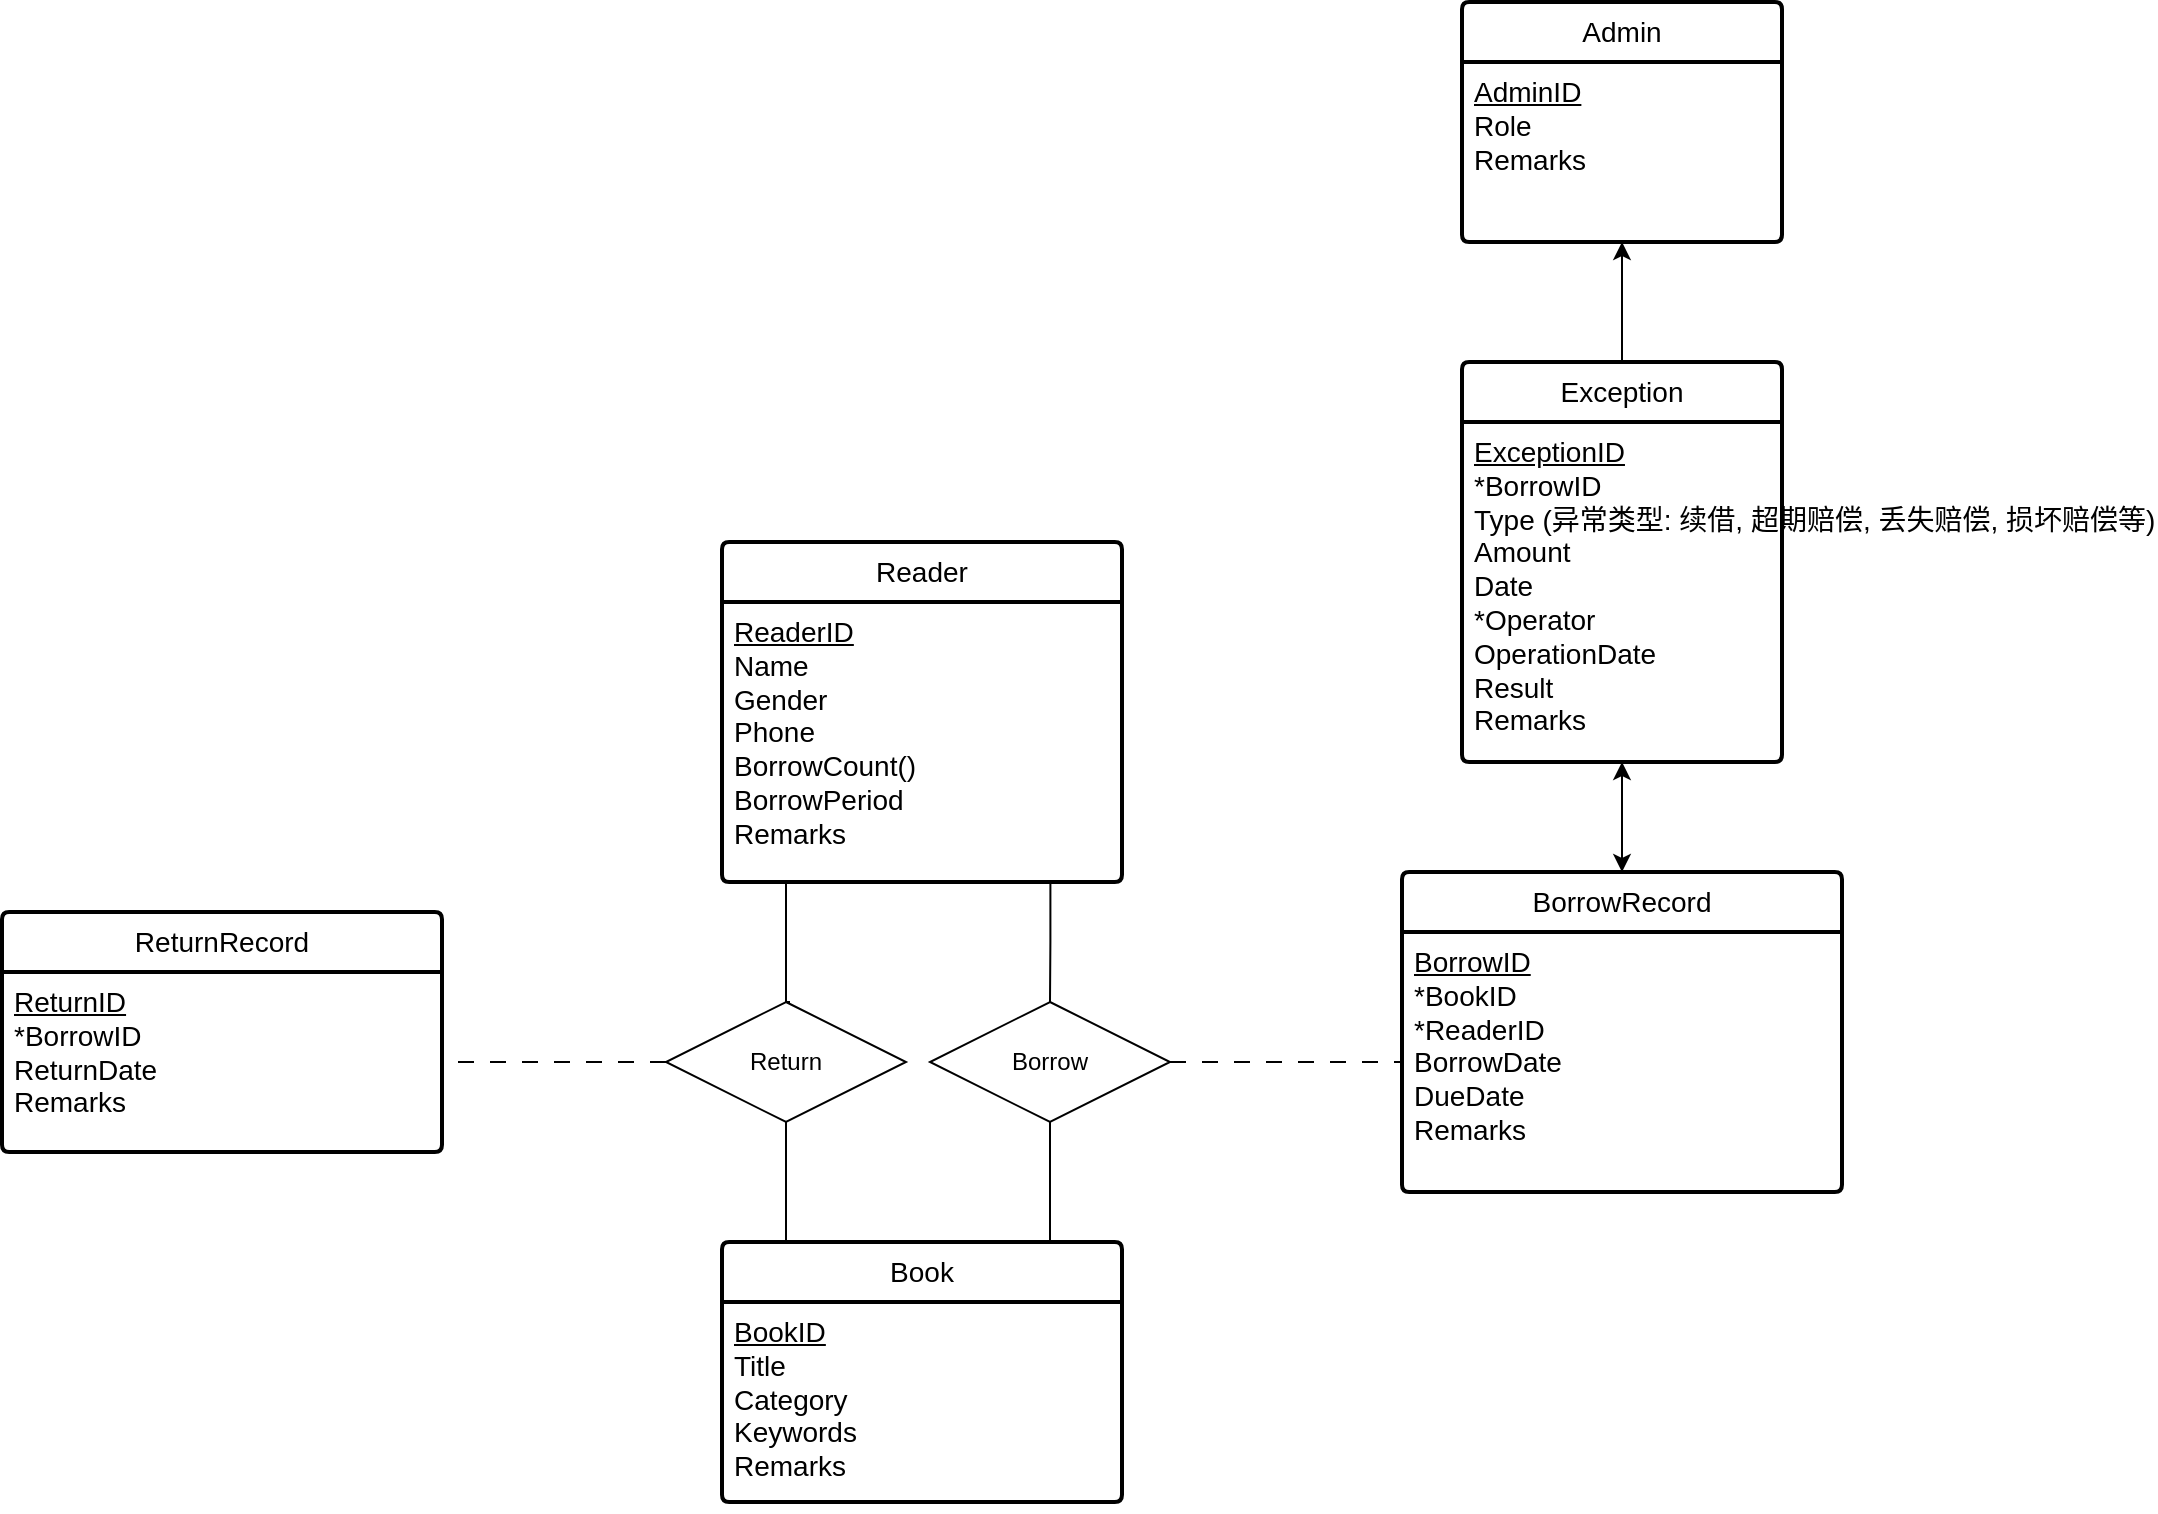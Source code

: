 <mxfile version="25.0.1">
  <diagram name="第 1 页" id="e6M-VB0sTWYDbAhcyruc">
    <mxGraphModel dx="2040" dy="1830" grid="1" gridSize="10" guides="1" tooltips="1" connect="1" arrows="1" fold="1" page="1" pageScale="1" pageWidth="827" pageHeight="1169" background="#ffffff" math="0" shadow="0">
      <root>
        <mxCell id="0" />
        <mxCell id="1" parent="0" />
        <mxCell id="42zim9xsgLE1wcnG_F0--1" value="Reader" style="swimlane;childLayout=stackLayout;horizontal=1;startSize=30;horizontalStack=0;rounded=1;fontSize=14;fontStyle=0;strokeWidth=2;resizeParent=0;resizeLast=1;shadow=0;dashed=0;align=center;arcSize=4;whiteSpace=wrap;html=1;swimlaneLine=1;" parent="1" vertex="1">
          <mxGeometry x="80" y="70" width="200" height="170" as="geometry">
            <mxRectangle x="80" y="130" width="80" height="30" as="alternateBounds" />
          </mxGeometry>
        </mxCell>
        <mxCell id="42zim9xsgLE1wcnG_F0--2" value="&lt;div&gt;&lt;span style=&quot;font-size: 14px;&quot;&gt;&lt;u&gt;ReaderID&lt;/u&gt;&lt;/span&gt;&lt;/div&gt;&lt;div&gt;&lt;span style=&quot;font-size: 14px;&quot;&gt;Name&lt;/span&gt;&lt;/div&gt;&lt;div&gt;&lt;span style=&quot;font-size: 14px;&quot;&gt;Gender&lt;/span&gt;&lt;/div&gt;&lt;div&gt;&lt;span style=&quot;font-size: 14px;&quot;&gt;Phone&lt;/span&gt;&lt;/div&gt;&lt;div&gt;&lt;span style=&quot;font-size: 14px;&quot;&gt;BorrowCount()&lt;/span&gt;&lt;/div&gt;&lt;div&gt;&lt;span style=&quot;font-size: 14px;&quot;&gt;BorrowPeriod&lt;/span&gt;&lt;/div&gt;&lt;div&gt;&lt;span style=&quot;font-size: 14px;&quot;&gt;Remarks&lt;/span&gt;&lt;/div&gt;" style="align=left;strokeColor=none;fillColor=none;spacingLeft=4;fontSize=12;verticalAlign=top;resizable=0;rotatable=0;part=1;html=1;" parent="42zim9xsgLE1wcnG_F0--1" vertex="1">
          <mxGeometry y="30" width="200" height="140" as="geometry" />
        </mxCell>
        <mxCell id="42zim9xsgLE1wcnG_F0--11" style="edgeStyle=orthogonalEdgeStyle;rounded=0;orthogonalLoop=1;jettySize=auto;html=1;exitX=0.5;exitY=1;exitDx=0;exitDy=0;entryX=0.5;entryY=0;entryDx=0;entryDy=0;endArrow=none;endFill=0;" parent="1" source="42zim9xsgLE1wcnG_F0--3" target="42zim9xsgLE1wcnG_F0--8" edge="1">
          <mxGeometry relative="1" as="geometry">
            <Array as="points">
              <mxPoint x="244" y="420" />
            </Array>
          </mxGeometry>
        </mxCell>
        <mxCell id="fZOJicUxICWee5noGRoj-6" style="edgeStyle=orthogonalEdgeStyle;rounded=0;orthogonalLoop=1;jettySize=auto;html=1;endArrow=none;endFill=0;dashed=1;dashPattern=8 8;" parent="1" source="42zim9xsgLE1wcnG_F0--3" target="fZOJicUxICWee5noGRoj-3" edge="1">
          <mxGeometry relative="1" as="geometry" />
        </mxCell>
        <mxCell id="fZOJicUxICWee5noGRoj-14" style="edgeStyle=orthogonalEdgeStyle;rounded=0;orthogonalLoop=1;jettySize=auto;html=1;endArrow=none;endFill=0;dashed=1;dashPattern=8 8;" parent="1" source="fZOJicUxICWee5noGRoj-15" target="fZOJicUxICWee5noGRoj-8" edge="1">
          <mxGeometry relative="1" as="geometry" />
        </mxCell>
        <mxCell id="42zim9xsgLE1wcnG_F0--3" value="Borrow" style="shape=rhombus;perimeter=rhombusPerimeter;whiteSpace=wrap;html=1;align=center;" parent="1" vertex="1">
          <mxGeometry x="184" y="300" width="120" height="60" as="geometry" />
        </mxCell>
        <mxCell id="42zim9xsgLE1wcnG_F0--4" style="edgeStyle=orthogonalEdgeStyle;rounded=0;orthogonalLoop=1;jettySize=auto;html=1;endArrow=none;endFill=0;exitX=0.821;exitY=0.999;exitDx=0;exitDy=0;exitPerimeter=0;" parent="1" source="42zim9xsgLE1wcnG_F0--2" target="42zim9xsgLE1wcnG_F0--3" edge="1">
          <mxGeometry relative="1" as="geometry" />
        </mxCell>
        <mxCell id="42zim9xsgLE1wcnG_F0--8" value="Book" style="swimlane;childLayout=stackLayout;horizontal=1;startSize=30;horizontalStack=0;rounded=1;fontSize=14;fontStyle=0;strokeWidth=2;resizeParent=0;resizeLast=1;shadow=0;dashed=0;align=center;arcSize=4;whiteSpace=wrap;html=1;swimlaneLine=1;" parent="1" vertex="1">
          <mxGeometry x="80" y="420" width="200" height="130" as="geometry" />
        </mxCell>
        <mxCell id="42zim9xsgLE1wcnG_F0--9" value="&lt;div&gt;&lt;span style=&quot;font-size: 14px;&quot;&gt;&lt;u&gt;BookID&lt;/u&gt;&lt;/span&gt;&lt;/div&gt;&lt;div&gt;&lt;span style=&quot;font-size: 14px;&quot;&gt;Title&lt;/span&gt;&lt;/div&gt;&lt;div&gt;&lt;span style=&quot;font-size: 14px;&quot;&gt;Category&lt;/span&gt;&lt;/div&gt;&lt;div&gt;&lt;span style=&quot;font-size: 14px;&quot;&gt;Keywords&lt;/span&gt;&lt;/div&gt;&lt;div&gt;&lt;span style=&quot;font-size: 14px;&quot;&gt;Remarks&lt;/span&gt;&lt;/div&gt;&lt;div&gt;&lt;br&gt;&lt;/div&gt;" style="align=left;strokeColor=none;fillColor=none;spacingLeft=4;fontSize=12;verticalAlign=top;resizable=0;rotatable=0;part=1;html=1;" parent="42zim9xsgLE1wcnG_F0--8" vertex="1">
          <mxGeometry y="30" width="200" height="100" as="geometry" />
        </mxCell>
        <mxCell id="kwGbHTlabIlmHMgfq3z8-15" style="edgeStyle=orthogonalEdgeStyle;rounded=0;orthogonalLoop=1;jettySize=auto;html=1;entryX=0.5;entryY=1;entryDx=0;entryDy=0;startArrow=classic;startFill=1;" edge="1" parent="1" source="fZOJicUxICWee5noGRoj-2" target="fZOJicUxICWee5noGRoj-11">
          <mxGeometry relative="1" as="geometry" />
        </mxCell>
        <mxCell id="fZOJicUxICWee5noGRoj-2" value="BorrowRecord" style="swimlane;childLayout=stackLayout;horizontal=1;startSize=30;horizontalStack=0;rounded=1;fontSize=14;fontStyle=0;strokeWidth=2;resizeParent=0;resizeLast=1;shadow=0;dashed=0;align=center;arcSize=4;whiteSpace=wrap;html=1;" parent="1" vertex="1">
          <mxGeometry x="420" y="235" width="220" height="160" as="geometry" />
        </mxCell>
        <mxCell id="fZOJicUxICWee5noGRoj-3" value="&lt;div&gt;&lt;div&gt;&lt;span style=&quot;font-size: 14px;&quot;&gt;&lt;u&gt;BorrowID&lt;/u&gt;&lt;/span&gt;&lt;/div&gt;&lt;div&gt;&lt;span style=&quot;font-size: 14px;&quot;&gt;*BookID&lt;/span&gt;&lt;/div&gt;&lt;div&gt;&lt;span style=&quot;font-size: 14px;&quot;&gt;*ReaderID&lt;/span&gt;&lt;/div&gt;&lt;div&gt;&lt;span style=&quot;font-size: 14px;&quot;&gt;BorrowDate&lt;/span&gt;&lt;/div&gt;&lt;div&gt;&lt;span style=&quot;font-size: 14px;&quot;&gt;DueDate&lt;/span&gt;&lt;/div&gt;&lt;div&gt;&lt;span style=&quot;font-size: 14px;&quot;&gt;Remarks&lt;/span&gt;&lt;/div&gt;&lt;/div&gt;" style="align=left;strokeColor=none;fillColor=none;spacingLeft=4;fontSize=12;verticalAlign=top;resizable=0;rotatable=0;part=1;html=1;" parent="fZOJicUxICWee5noGRoj-2" vertex="1">
          <mxGeometry y="30" width="220" height="130" as="geometry" />
        </mxCell>
        <mxCell id="fZOJicUxICWee5noGRoj-7" value="ReturnRecord" style="swimlane;childLayout=stackLayout;horizontal=1;startSize=30;horizontalStack=0;rounded=1;fontSize=14;fontStyle=0;strokeWidth=2;resizeParent=0;resizeLast=1;shadow=0;dashed=0;align=center;arcSize=4;whiteSpace=wrap;html=1;" parent="1" vertex="1">
          <mxGeometry x="-280" y="255" width="220" height="120" as="geometry" />
        </mxCell>
        <mxCell id="fZOJicUxICWee5noGRoj-8" value="&lt;div&gt;&lt;span style=&quot;font-size: 14px;&quot;&gt;&lt;u&gt;ReturnID&lt;/u&gt;&lt;/span&gt;&lt;/div&gt;&lt;div&gt;&lt;span style=&quot;font-size: 14px;&quot;&gt;*BorrowID&lt;/span&gt;&lt;/div&gt;&lt;div&gt;&lt;span style=&quot;font-size: 14px;&quot;&gt;ReturnDate&lt;/span&gt;&lt;/div&gt;&lt;div&gt;&lt;span style=&quot;font-size: 14px;&quot;&gt;Remarks&lt;/span&gt;&lt;/div&gt;&lt;div&gt;&lt;br&gt;&lt;/div&gt;" style="align=left;strokeColor=none;fillColor=none;spacingLeft=4;fontSize=12;verticalAlign=top;resizable=0;rotatable=0;part=1;html=1;" parent="fZOJicUxICWee5noGRoj-7" vertex="1">
          <mxGeometry y="30" width="220" height="90" as="geometry" />
        </mxCell>
        <mxCell id="fZOJicUxICWee5noGRoj-10" value="Exception" style="swimlane;childLayout=stackLayout;horizontal=1;startSize=30;horizontalStack=0;rounded=1;fontSize=14;fontStyle=0;strokeWidth=2;resizeParent=0;resizeLast=1;shadow=0;dashed=0;align=center;arcSize=4;whiteSpace=wrap;html=1;" parent="1" vertex="1">
          <mxGeometry x="450" y="-20" width="160" height="200" as="geometry" />
        </mxCell>
        <mxCell id="fZOJicUxICWee5noGRoj-11" value="&lt;div&gt;&lt;div&gt;&lt;font style=&quot;font-size: 14px;&quot;&gt;&lt;u&gt;ExceptionID&lt;/u&gt;&lt;/font&gt;&lt;/div&gt;&lt;div&gt;&lt;font style=&quot;font-size: 14px;&quot;&gt;*BorrowID&lt;/font&gt;&lt;/div&gt;&lt;div&gt;&lt;font style=&quot;font-size: 14px;&quot;&gt;Type (异常类型: 续借, 超期赔偿, 丢失赔偿, 损坏赔偿等)&lt;/font&gt;&lt;/div&gt;&lt;div&gt;&lt;font style=&quot;font-size: 14px;&quot;&gt;Amount&lt;/font&gt;&lt;/div&gt;&lt;div&gt;&lt;font style=&quot;font-size: 14px;&quot;&gt;Date&lt;/font&gt;&lt;/div&gt;&lt;div&gt;&lt;font style=&quot;font-size: 14px;&quot;&gt;&lt;div style=&quot;font-size: 12px;&quot;&gt;&lt;span style=&quot;font-size: 14px;&quot;&gt;*Operator&lt;/span&gt;&lt;/div&gt;&lt;div style=&quot;font-size: 12px;&quot;&gt;&lt;span style=&quot;font-size: 14px;&quot;&gt;OperationDate&lt;/span&gt;&lt;/div&gt;&lt;/font&gt;&lt;/div&gt;&lt;div&gt;&lt;font style=&quot;font-size: 14px;&quot;&gt;Result&lt;/font&gt;&lt;/div&gt;&lt;div&gt;&lt;font style=&quot;font-size: 14px;&quot;&gt;Remarks&lt;/font&gt;&lt;/div&gt;&lt;/div&gt;&lt;div&gt;&lt;br&gt;&lt;/div&gt;" style="align=left;strokeColor=none;fillColor=none;spacingLeft=4;fontSize=12;verticalAlign=top;resizable=0;rotatable=0;part=1;html=1;" parent="fZOJicUxICWee5noGRoj-10" vertex="1">
          <mxGeometry y="30" width="160" height="170" as="geometry" />
        </mxCell>
        <mxCell id="fZOJicUxICWee5noGRoj-16" style="edgeStyle=orthogonalEdgeStyle;rounded=0;orthogonalLoop=1;jettySize=auto;html=1;exitX=0.5;exitY=0;exitDx=0;exitDy=0;endArrow=none;endFill=0;" parent="1" edge="1">
          <mxGeometry relative="1" as="geometry">
            <mxPoint x="114" y="300" as="sourcePoint" />
            <mxPoint x="112" y="240" as="targetPoint" />
            <Array as="points">
              <mxPoint x="112" y="280" />
              <mxPoint x="112" y="280" />
            </Array>
          </mxGeometry>
        </mxCell>
        <mxCell id="fZOJicUxICWee5noGRoj-17" style="edgeStyle=orthogonalEdgeStyle;rounded=0;orthogonalLoop=1;jettySize=auto;html=1;exitX=0.5;exitY=1;exitDx=0;exitDy=0;endArrow=none;endFill=0;" parent="1" source="fZOJicUxICWee5noGRoj-15" edge="1">
          <mxGeometry relative="1" as="geometry">
            <mxPoint x="110" y="420" as="targetPoint" />
            <Array as="points">
              <mxPoint x="110" y="420" />
            </Array>
          </mxGeometry>
        </mxCell>
        <mxCell id="fZOJicUxICWee5noGRoj-15" value="Return" style="shape=rhombus;perimeter=rhombusPerimeter;whiteSpace=wrap;html=1;align=center;" parent="1" vertex="1">
          <mxGeometry x="52" y="300" width="120" height="60" as="geometry" />
        </mxCell>
        <mxCell id="kwGbHTlabIlmHMgfq3z8-6" value="Admin" style="swimlane;childLayout=stackLayout;horizontal=1;startSize=30;horizontalStack=0;rounded=1;fontSize=14;fontStyle=0;strokeWidth=2;resizeParent=0;resizeLast=1;shadow=0;dashed=0;align=center;arcSize=4;whiteSpace=wrap;html=1;" vertex="1" parent="1">
          <mxGeometry x="450" y="-200" width="160" height="120" as="geometry" />
        </mxCell>
        <mxCell id="kwGbHTlabIlmHMgfq3z8-7" value="&lt;div&gt;&lt;font style=&quot;font-size: 14px;&quot;&gt;&lt;u&gt;AdminID&lt;/u&gt;&lt;/font&gt;&lt;/div&gt;&lt;div&gt;&lt;font style=&quot;font-size: 14px;&quot;&gt;Role&lt;/font&gt;&lt;/div&gt;&lt;div&gt;&lt;font style=&quot;font-size: 14px;&quot;&gt;Remarks&lt;/font&gt;&lt;/div&gt;" style="align=left;strokeColor=none;fillColor=none;spacingLeft=4;fontSize=12;verticalAlign=top;resizable=0;rotatable=0;part=1;html=1;" vertex="1" parent="kwGbHTlabIlmHMgfq3z8-6">
          <mxGeometry y="30" width="160" height="90" as="geometry" />
        </mxCell>
        <mxCell id="kwGbHTlabIlmHMgfq3z8-22" style="edgeStyle=orthogonalEdgeStyle;rounded=0;orthogonalLoop=1;jettySize=auto;html=1;entryX=0.5;entryY=0;entryDx=0;entryDy=0;startArrow=classic;startFill=1;endArrow=none;endFill=0;" edge="1" parent="1" source="kwGbHTlabIlmHMgfq3z8-7" target="fZOJicUxICWee5noGRoj-10">
          <mxGeometry relative="1" as="geometry" />
        </mxCell>
      </root>
    </mxGraphModel>
  </diagram>
</mxfile>
